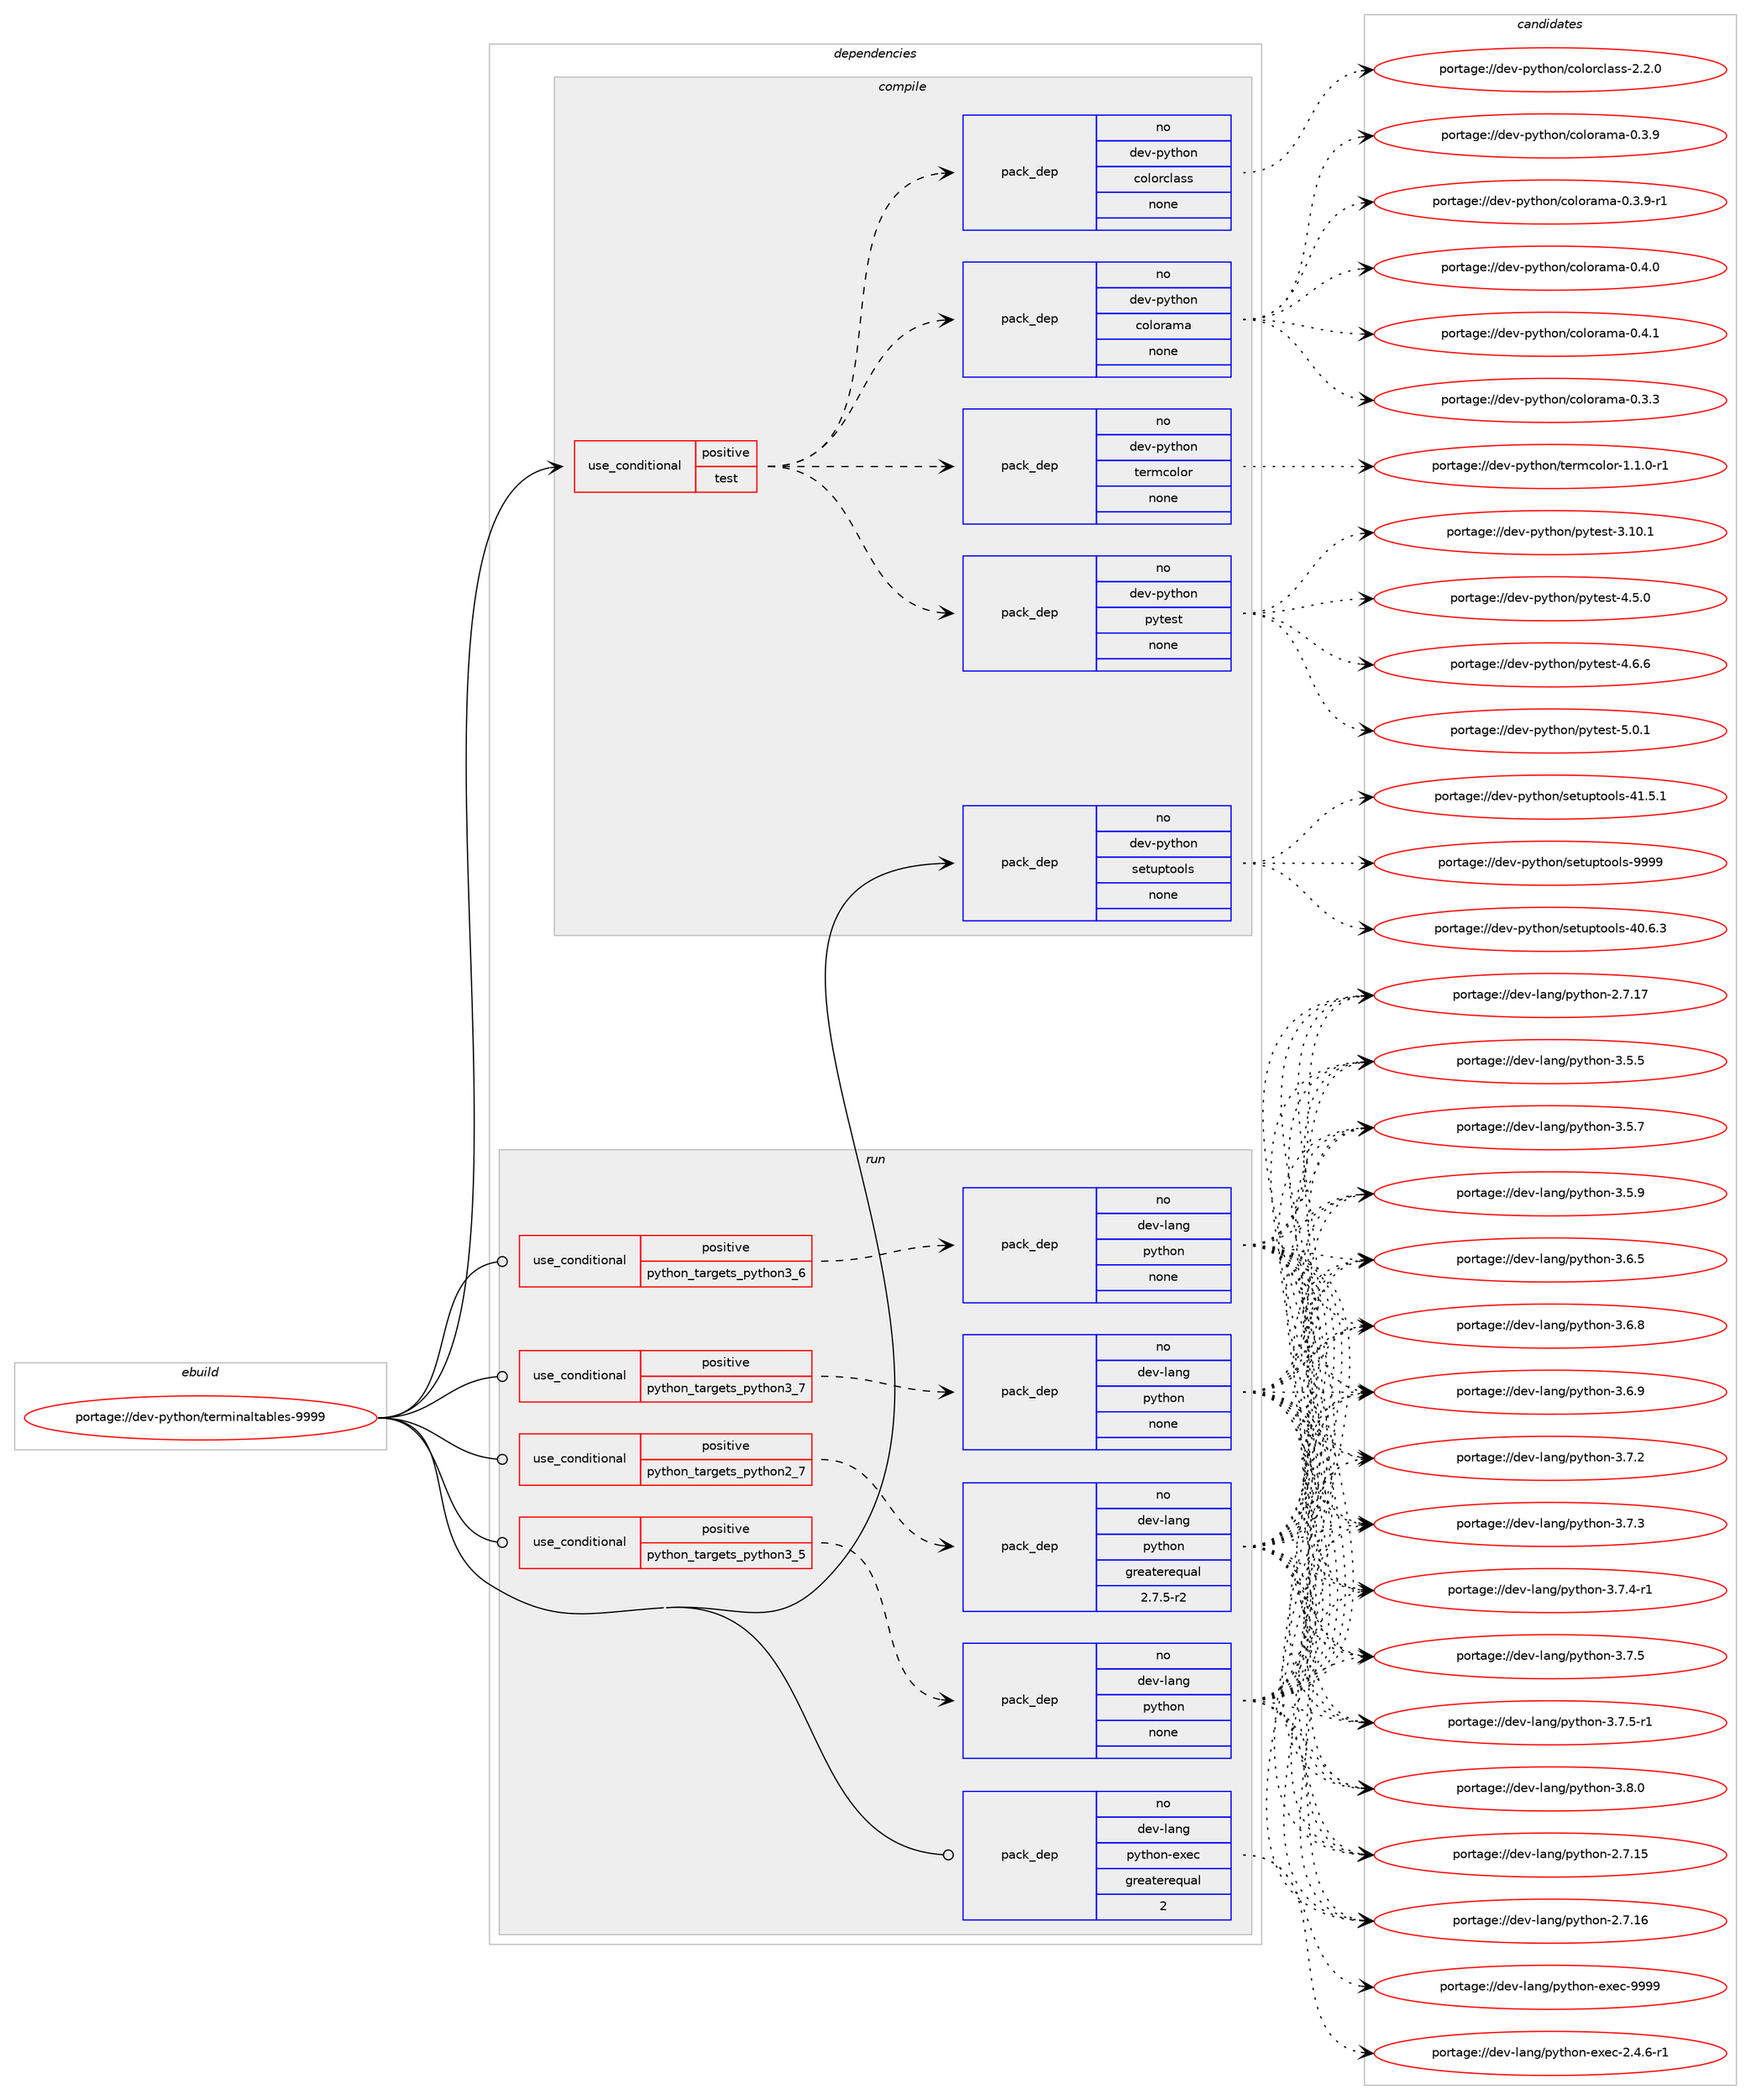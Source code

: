 digraph prolog {

# *************
# Graph options
# *************

newrank=true;
concentrate=true;
compound=true;
graph [rankdir=LR,fontname=Helvetica,fontsize=10,ranksep=1.5];#, ranksep=2.5, nodesep=0.2];
edge  [arrowhead=vee];
node  [fontname=Helvetica,fontsize=10];

# **********
# The ebuild
# **********

subgraph cluster_leftcol {
color=gray;
rank=same;
label=<<i>ebuild</i>>;
id [label="portage://dev-python/terminaltables-9999", color=red, width=4, href="../dev-python/terminaltables-9999.svg"];
}

# ****************
# The dependencies
# ****************

subgraph cluster_midcol {
color=gray;
label=<<i>dependencies</i>>;
subgraph cluster_compile {
fillcolor="#eeeeee";
style=filled;
label=<<i>compile</i>>;
subgraph cond39655 {
dependency175412 [label=<<TABLE BORDER="0" CELLBORDER="1" CELLSPACING="0" CELLPADDING="4"><TR><TD ROWSPAN="3" CELLPADDING="10">use_conditional</TD></TR><TR><TD>positive</TD></TR><TR><TD>test</TD></TR></TABLE>>, shape=none, color=red];
subgraph pack132353 {
dependency175413 [label=<<TABLE BORDER="0" CELLBORDER="1" CELLSPACING="0" CELLPADDING="4" WIDTH="220"><TR><TD ROWSPAN="6" CELLPADDING="30">pack_dep</TD></TR><TR><TD WIDTH="110">no</TD></TR><TR><TD>dev-python</TD></TR><TR><TD>colorama</TD></TR><TR><TD>none</TD></TR><TR><TD></TD></TR></TABLE>>, shape=none, color=blue];
}
dependency175412:e -> dependency175413:w [weight=20,style="dashed",arrowhead="vee"];
subgraph pack132354 {
dependency175414 [label=<<TABLE BORDER="0" CELLBORDER="1" CELLSPACING="0" CELLPADDING="4" WIDTH="220"><TR><TD ROWSPAN="6" CELLPADDING="30">pack_dep</TD></TR><TR><TD WIDTH="110">no</TD></TR><TR><TD>dev-python</TD></TR><TR><TD>colorclass</TD></TR><TR><TD>none</TD></TR><TR><TD></TD></TR></TABLE>>, shape=none, color=blue];
}
dependency175412:e -> dependency175414:w [weight=20,style="dashed",arrowhead="vee"];
subgraph pack132355 {
dependency175415 [label=<<TABLE BORDER="0" CELLBORDER="1" CELLSPACING="0" CELLPADDING="4" WIDTH="220"><TR><TD ROWSPAN="6" CELLPADDING="30">pack_dep</TD></TR><TR><TD WIDTH="110">no</TD></TR><TR><TD>dev-python</TD></TR><TR><TD>pytest</TD></TR><TR><TD>none</TD></TR><TR><TD></TD></TR></TABLE>>, shape=none, color=blue];
}
dependency175412:e -> dependency175415:w [weight=20,style="dashed",arrowhead="vee"];
subgraph pack132356 {
dependency175416 [label=<<TABLE BORDER="0" CELLBORDER="1" CELLSPACING="0" CELLPADDING="4" WIDTH="220"><TR><TD ROWSPAN="6" CELLPADDING="30">pack_dep</TD></TR><TR><TD WIDTH="110">no</TD></TR><TR><TD>dev-python</TD></TR><TR><TD>termcolor</TD></TR><TR><TD>none</TD></TR><TR><TD></TD></TR></TABLE>>, shape=none, color=blue];
}
dependency175412:e -> dependency175416:w [weight=20,style="dashed",arrowhead="vee"];
}
id:e -> dependency175412:w [weight=20,style="solid",arrowhead="vee"];
subgraph pack132357 {
dependency175417 [label=<<TABLE BORDER="0" CELLBORDER="1" CELLSPACING="0" CELLPADDING="4" WIDTH="220"><TR><TD ROWSPAN="6" CELLPADDING="30">pack_dep</TD></TR><TR><TD WIDTH="110">no</TD></TR><TR><TD>dev-python</TD></TR><TR><TD>setuptools</TD></TR><TR><TD>none</TD></TR><TR><TD></TD></TR></TABLE>>, shape=none, color=blue];
}
id:e -> dependency175417:w [weight=20,style="solid",arrowhead="vee"];
}
subgraph cluster_compileandrun {
fillcolor="#eeeeee";
style=filled;
label=<<i>compile and run</i>>;
}
subgraph cluster_run {
fillcolor="#eeeeee";
style=filled;
label=<<i>run</i>>;
subgraph cond39656 {
dependency175418 [label=<<TABLE BORDER="0" CELLBORDER="1" CELLSPACING="0" CELLPADDING="4"><TR><TD ROWSPAN="3" CELLPADDING="10">use_conditional</TD></TR><TR><TD>positive</TD></TR><TR><TD>python_targets_python2_7</TD></TR></TABLE>>, shape=none, color=red];
subgraph pack132358 {
dependency175419 [label=<<TABLE BORDER="0" CELLBORDER="1" CELLSPACING="0" CELLPADDING="4" WIDTH="220"><TR><TD ROWSPAN="6" CELLPADDING="30">pack_dep</TD></TR><TR><TD WIDTH="110">no</TD></TR><TR><TD>dev-lang</TD></TR><TR><TD>python</TD></TR><TR><TD>greaterequal</TD></TR><TR><TD>2.7.5-r2</TD></TR></TABLE>>, shape=none, color=blue];
}
dependency175418:e -> dependency175419:w [weight=20,style="dashed",arrowhead="vee"];
}
id:e -> dependency175418:w [weight=20,style="solid",arrowhead="odot"];
subgraph cond39657 {
dependency175420 [label=<<TABLE BORDER="0" CELLBORDER="1" CELLSPACING="0" CELLPADDING="4"><TR><TD ROWSPAN="3" CELLPADDING="10">use_conditional</TD></TR><TR><TD>positive</TD></TR><TR><TD>python_targets_python3_5</TD></TR></TABLE>>, shape=none, color=red];
subgraph pack132359 {
dependency175421 [label=<<TABLE BORDER="0" CELLBORDER="1" CELLSPACING="0" CELLPADDING="4" WIDTH="220"><TR><TD ROWSPAN="6" CELLPADDING="30">pack_dep</TD></TR><TR><TD WIDTH="110">no</TD></TR><TR><TD>dev-lang</TD></TR><TR><TD>python</TD></TR><TR><TD>none</TD></TR><TR><TD></TD></TR></TABLE>>, shape=none, color=blue];
}
dependency175420:e -> dependency175421:w [weight=20,style="dashed",arrowhead="vee"];
}
id:e -> dependency175420:w [weight=20,style="solid",arrowhead="odot"];
subgraph cond39658 {
dependency175422 [label=<<TABLE BORDER="0" CELLBORDER="1" CELLSPACING="0" CELLPADDING="4"><TR><TD ROWSPAN="3" CELLPADDING="10">use_conditional</TD></TR><TR><TD>positive</TD></TR><TR><TD>python_targets_python3_6</TD></TR></TABLE>>, shape=none, color=red];
subgraph pack132360 {
dependency175423 [label=<<TABLE BORDER="0" CELLBORDER="1" CELLSPACING="0" CELLPADDING="4" WIDTH="220"><TR><TD ROWSPAN="6" CELLPADDING="30">pack_dep</TD></TR><TR><TD WIDTH="110">no</TD></TR><TR><TD>dev-lang</TD></TR><TR><TD>python</TD></TR><TR><TD>none</TD></TR><TR><TD></TD></TR></TABLE>>, shape=none, color=blue];
}
dependency175422:e -> dependency175423:w [weight=20,style="dashed",arrowhead="vee"];
}
id:e -> dependency175422:w [weight=20,style="solid",arrowhead="odot"];
subgraph cond39659 {
dependency175424 [label=<<TABLE BORDER="0" CELLBORDER="1" CELLSPACING="0" CELLPADDING="4"><TR><TD ROWSPAN="3" CELLPADDING="10">use_conditional</TD></TR><TR><TD>positive</TD></TR><TR><TD>python_targets_python3_7</TD></TR></TABLE>>, shape=none, color=red];
subgraph pack132361 {
dependency175425 [label=<<TABLE BORDER="0" CELLBORDER="1" CELLSPACING="0" CELLPADDING="4" WIDTH="220"><TR><TD ROWSPAN="6" CELLPADDING="30">pack_dep</TD></TR><TR><TD WIDTH="110">no</TD></TR><TR><TD>dev-lang</TD></TR><TR><TD>python</TD></TR><TR><TD>none</TD></TR><TR><TD></TD></TR></TABLE>>, shape=none, color=blue];
}
dependency175424:e -> dependency175425:w [weight=20,style="dashed",arrowhead="vee"];
}
id:e -> dependency175424:w [weight=20,style="solid",arrowhead="odot"];
subgraph pack132362 {
dependency175426 [label=<<TABLE BORDER="0" CELLBORDER="1" CELLSPACING="0" CELLPADDING="4" WIDTH="220"><TR><TD ROWSPAN="6" CELLPADDING="30">pack_dep</TD></TR><TR><TD WIDTH="110">no</TD></TR><TR><TD>dev-lang</TD></TR><TR><TD>python-exec</TD></TR><TR><TD>greaterequal</TD></TR><TR><TD>2</TD></TR></TABLE>>, shape=none, color=blue];
}
id:e -> dependency175426:w [weight=20,style="solid",arrowhead="odot"];
}
}

# **************
# The candidates
# **************

subgraph cluster_choices {
rank=same;
color=gray;
label=<<i>candidates</i>>;

subgraph choice132353 {
color=black;
nodesep=1;
choiceportage1001011184511212111610411111047991111081111149710997454846514651 [label="portage://dev-python/colorama-0.3.3", color=red, width=4,href="../dev-python/colorama-0.3.3.svg"];
choiceportage1001011184511212111610411111047991111081111149710997454846514657 [label="portage://dev-python/colorama-0.3.9", color=red, width=4,href="../dev-python/colorama-0.3.9.svg"];
choiceportage10010111845112121116104111110479911110811111497109974548465146574511449 [label="portage://dev-python/colorama-0.3.9-r1", color=red, width=4,href="../dev-python/colorama-0.3.9-r1.svg"];
choiceportage1001011184511212111610411111047991111081111149710997454846524648 [label="portage://dev-python/colorama-0.4.0", color=red, width=4,href="../dev-python/colorama-0.4.0.svg"];
choiceportage1001011184511212111610411111047991111081111149710997454846524649 [label="portage://dev-python/colorama-0.4.1", color=red, width=4,href="../dev-python/colorama-0.4.1.svg"];
dependency175413:e -> choiceportage1001011184511212111610411111047991111081111149710997454846514651:w [style=dotted,weight="100"];
dependency175413:e -> choiceportage1001011184511212111610411111047991111081111149710997454846514657:w [style=dotted,weight="100"];
dependency175413:e -> choiceportage10010111845112121116104111110479911110811111497109974548465146574511449:w [style=dotted,weight="100"];
dependency175413:e -> choiceportage1001011184511212111610411111047991111081111149710997454846524648:w [style=dotted,weight="100"];
dependency175413:e -> choiceportage1001011184511212111610411111047991111081111149710997454846524649:w [style=dotted,weight="100"];
}
subgraph choice132354 {
color=black;
nodesep=1;
choiceportage1001011184511212111610411111047991111081111149910897115115455046504648 [label="portage://dev-python/colorclass-2.2.0", color=red, width=4,href="../dev-python/colorclass-2.2.0.svg"];
dependency175414:e -> choiceportage1001011184511212111610411111047991111081111149910897115115455046504648:w [style=dotted,weight="100"];
}
subgraph choice132355 {
color=black;
nodesep=1;
choiceportage100101118451121211161041111104711212111610111511645514649484649 [label="portage://dev-python/pytest-3.10.1", color=red, width=4,href="../dev-python/pytest-3.10.1.svg"];
choiceportage1001011184511212111610411111047112121116101115116455246534648 [label="portage://dev-python/pytest-4.5.0", color=red, width=4,href="../dev-python/pytest-4.5.0.svg"];
choiceportage1001011184511212111610411111047112121116101115116455246544654 [label="portage://dev-python/pytest-4.6.6", color=red, width=4,href="../dev-python/pytest-4.6.6.svg"];
choiceportage1001011184511212111610411111047112121116101115116455346484649 [label="portage://dev-python/pytest-5.0.1", color=red, width=4,href="../dev-python/pytest-5.0.1.svg"];
dependency175415:e -> choiceportage100101118451121211161041111104711212111610111511645514649484649:w [style=dotted,weight="100"];
dependency175415:e -> choiceportage1001011184511212111610411111047112121116101115116455246534648:w [style=dotted,weight="100"];
dependency175415:e -> choiceportage1001011184511212111610411111047112121116101115116455246544654:w [style=dotted,weight="100"];
dependency175415:e -> choiceportage1001011184511212111610411111047112121116101115116455346484649:w [style=dotted,weight="100"];
}
subgraph choice132356 {
color=black;
nodesep=1;
choiceportage1001011184511212111610411111047116101114109991111081111144549464946484511449 [label="portage://dev-python/termcolor-1.1.0-r1", color=red, width=4,href="../dev-python/termcolor-1.1.0-r1.svg"];
dependency175416:e -> choiceportage1001011184511212111610411111047116101114109991111081111144549464946484511449:w [style=dotted,weight="100"];
}
subgraph choice132357 {
color=black;
nodesep=1;
choiceportage100101118451121211161041111104711510111611711211611111110811545524846544651 [label="portage://dev-python/setuptools-40.6.3", color=red, width=4,href="../dev-python/setuptools-40.6.3.svg"];
choiceportage100101118451121211161041111104711510111611711211611111110811545524946534649 [label="portage://dev-python/setuptools-41.5.1", color=red, width=4,href="../dev-python/setuptools-41.5.1.svg"];
choiceportage10010111845112121116104111110471151011161171121161111111081154557575757 [label="portage://dev-python/setuptools-9999", color=red, width=4,href="../dev-python/setuptools-9999.svg"];
dependency175417:e -> choiceportage100101118451121211161041111104711510111611711211611111110811545524846544651:w [style=dotted,weight="100"];
dependency175417:e -> choiceportage100101118451121211161041111104711510111611711211611111110811545524946534649:w [style=dotted,weight="100"];
dependency175417:e -> choiceportage10010111845112121116104111110471151011161171121161111111081154557575757:w [style=dotted,weight="100"];
}
subgraph choice132358 {
color=black;
nodesep=1;
choiceportage10010111845108971101034711212111610411111045504655464953 [label="portage://dev-lang/python-2.7.15", color=red, width=4,href="../dev-lang/python-2.7.15.svg"];
choiceportage10010111845108971101034711212111610411111045504655464954 [label="portage://dev-lang/python-2.7.16", color=red, width=4,href="../dev-lang/python-2.7.16.svg"];
choiceportage10010111845108971101034711212111610411111045504655464955 [label="portage://dev-lang/python-2.7.17", color=red, width=4,href="../dev-lang/python-2.7.17.svg"];
choiceportage100101118451089711010347112121116104111110455146534653 [label="portage://dev-lang/python-3.5.5", color=red, width=4,href="../dev-lang/python-3.5.5.svg"];
choiceportage100101118451089711010347112121116104111110455146534655 [label="portage://dev-lang/python-3.5.7", color=red, width=4,href="../dev-lang/python-3.5.7.svg"];
choiceportage100101118451089711010347112121116104111110455146534657 [label="portage://dev-lang/python-3.5.9", color=red, width=4,href="../dev-lang/python-3.5.9.svg"];
choiceportage100101118451089711010347112121116104111110455146544653 [label="portage://dev-lang/python-3.6.5", color=red, width=4,href="../dev-lang/python-3.6.5.svg"];
choiceportage100101118451089711010347112121116104111110455146544656 [label="portage://dev-lang/python-3.6.8", color=red, width=4,href="../dev-lang/python-3.6.8.svg"];
choiceportage100101118451089711010347112121116104111110455146544657 [label="portage://dev-lang/python-3.6.9", color=red, width=4,href="../dev-lang/python-3.6.9.svg"];
choiceportage100101118451089711010347112121116104111110455146554650 [label="portage://dev-lang/python-3.7.2", color=red, width=4,href="../dev-lang/python-3.7.2.svg"];
choiceportage100101118451089711010347112121116104111110455146554651 [label="portage://dev-lang/python-3.7.3", color=red, width=4,href="../dev-lang/python-3.7.3.svg"];
choiceportage1001011184510897110103471121211161041111104551465546524511449 [label="portage://dev-lang/python-3.7.4-r1", color=red, width=4,href="../dev-lang/python-3.7.4-r1.svg"];
choiceportage100101118451089711010347112121116104111110455146554653 [label="portage://dev-lang/python-3.7.5", color=red, width=4,href="../dev-lang/python-3.7.5.svg"];
choiceportage1001011184510897110103471121211161041111104551465546534511449 [label="portage://dev-lang/python-3.7.5-r1", color=red, width=4,href="../dev-lang/python-3.7.5-r1.svg"];
choiceportage100101118451089711010347112121116104111110455146564648 [label="portage://dev-lang/python-3.8.0", color=red, width=4,href="../dev-lang/python-3.8.0.svg"];
dependency175419:e -> choiceportage10010111845108971101034711212111610411111045504655464953:w [style=dotted,weight="100"];
dependency175419:e -> choiceportage10010111845108971101034711212111610411111045504655464954:w [style=dotted,weight="100"];
dependency175419:e -> choiceportage10010111845108971101034711212111610411111045504655464955:w [style=dotted,weight="100"];
dependency175419:e -> choiceportage100101118451089711010347112121116104111110455146534653:w [style=dotted,weight="100"];
dependency175419:e -> choiceportage100101118451089711010347112121116104111110455146534655:w [style=dotted,weight="100"];
dependency175419:e -> choiceportage100101118451089711010347112121116104111110455146534657:w [style=dotted,weight="100"];
dependency175419:e -> choiceportage100101118451089711010347112121116104111110455146544653:w [style=dotted,weight="100"];
dependency175419:e -> choiceportage100101118451089711010347112121116104111110455146544656:w [style=dotted,weight="100"];
dependency175419:e -> choiceportage100101118451089711010347112121116104111110455146544657:w [style=dotted,weight="100"];
dependency175419:e -> choiceportage100101118451089711010347112121116104111110455146554650:w [style=dotted,weight="100"];
dependency175419:e -> choiceportage100101118451089711010347112121116104111110455146554651:w [style=dotted,weight="100"];
dependency175419:e -> choiceportage1001011184510897110103471121211161041111104551465546524511449:w [style=dotted,weight="100"];
dependency175419:e -> choiceportage100101118451089711010347112121116104111110455146554653:w [style=dotted,weight="100"];
dependency175419:e -> choiceportage1001011184510897110103471121211161041111104551465546534511449:w [style=dotted,weight="100"];
dependency175419:e -> choiceportage100101118451089711010347112121116104111110455146564648:w [style=dotted,weight="100"];
}
subgraph choice132359 {
color=black;
nodesep=1;
choiceportage10010111845108971101034711212111610411111045504655464953 [label="portage://dev-lang/python-2.7.15", color=red, width=4,href="../dev-lang/python-2.7.15.svg"];
choiceportage10010111845108971101034711212111610411111045504655464954 [label="portage://dev-lang/python-2.7.16", color=red, width=4,href="../dev-lang/python-2.7.16.svg"];
choiceportage10010111845108971101034711212111610411111045504655464955 [label="portage://dev-lang/python-2.7.17", color=red, width=4,href="../dev-lang/python-2.7.17.svg"];
choiceportage100101118451089711010347112121116104111110455146534653 [label="portage://dev-lang/python-3.5.5", color=red, width=4,href="../dev-lang/python-3.5.5.svg"];
choiceportage100101118451089711010347112121116104111110455146534655 [label="portage://dev-lang/python-3.5.7", color=red, width=4,href="../dev-lang/python-3.5.7.svg"];
choiceportage100101118451089711010347112121116104111110455146534657 [label="portage://dev-lang/python-3.5.9", color=red, width=4,href="../dev-lang/python-3.5.9.svg"];
choiceportage100101118451089711010347112121116104111110455146544653 [label="portage://dev-lang/python-3.6.5", color=red, width=4,href="../dev-lang/python-3.6.5.svg"];
choiceportage100101118451089711010347112121116104111110455146544656 [label="portage://dev-lang/python-3.6.8", color=red, width=4,href="../dev-lang/python-3.6.8.svg"];
choiceportage100101118451089711010347112121116104111110455146544657 [label="portage://dev-lang/python-3.6.9", color=red, width=4,href="../dev-lang/python-3.6.9.svg"];
choiceportage100101118451089711010347112121116104111110455146554650 [label="portage://dev-lang/python-3.7.2", color=red, width=4,href="../dev-lang/python-3.7.2.svg"];
choiceportage100101118451089711010347112121116104111110455146554651 [label="portage://dev-lang/python-3.7.3", color=red, width=4,href="../dev-lang/python-3.7.3.svg"];
choiceportage1001011184510897110103471121211161041111104551465546524511449 [label="portage://dev-lang/python-3.7.4-r1", color=red, width=4,href="../dev-lang/python-3.7.4-r1.svg"];
choiceportage100101118451089711010347112121116104111110455146554653 [label="portage://dev-lang/python-3.7.5", color=red, width=4,href="../dev-lang/python-3.7.5.svg"];
choiceportage1001011184510897110103471121211161041111104551465546534511449 [label="portage://dev-lang/python-3.7.5-r1", color=red, width=4,href="../dev-lang/python-3.7.5-r1.svg"];
choiceportage100101118451089711010347112121116104111110455146564648 [label="portage://dev-lang/python-3.8.0", color=red, width=4,href="../dev-lang/python-3.8.0.svg"];
dependency175421:e -> choiceportage10010111845108971101034711212111610411111045504655464953:w [style=dotted,weight="100"];
dependency175421:e -> choiceportage10010111845108971101034711212111610411111045504655464954:w [style=dotted,weight="100"];
dependency175421:e -> choiceportage10010111845108971101034711212111610411111045504655464955:w [style=dotted,weight="100"];
dependency175421:e -> choiceportage100101118451089711010347112121116104111110455146534653:w [style=dotted,weight="100"];
dependency175421:e -> choiceportage100101118451089711010347112121116104111110455146534655:w [style=dotted,weight="100"];
dependency175421:e -> choiceportage100101118451089711010347112121116104111110455146534657:w [style=dotted,weight="100"];
dependency175421:e -> choiceportage100101118451089711010347112121116104111110455146544653:w [style=dotted,weight="100"];
dependency175421:e -> choiceportage100101118451089711010347112121116104111110455146544656:w [style=dotted,weight="100"];
dependency175421:e -> choiceportage100101118451089711010347112121116104111110455146544657:w [style=dotted,weight="100"];
dependency175421:e -> choiceportage100101118451089711010347112121116104111110455146554650:w [style=dotted,weight="100"];
dependency175421:e -> choiceportage100101118451089711010347112121116104111110455146554651:w [style=dotted,weight="100"];
dependency175421:e -> choiceportage1001011184510897110103471121211161041111104551465546524511449:w [style=dotted,weight="100"];
dependency175421:e -> choiceportage100101118451089711010347112121116104111110455146554653:w [style=dotted,weight="100"];
dependency175421:e -> choiceportage1001011184510897110103471121211161041111104551465546534511449:w [style=dotted,weight="100"];
dependency175421:e -> choiceportage100101118451089711010347112121116104111110455146564648:w [style=dotted,weight="100"];
}
subgraph choice132360 {
color=black;
nodesep=1;
choiceportage10010111845108971101034711212111610411111045504655464953 [label="portage://dev-lang/python-2.7.15", color=red, width=4,href="../dev-lang/python-2.7.15.svg"];
choiceportage10010111845108971101034711212111610411111045504655464954 [label="portage://dev-lang/python-2.7.16", color=red, width=4,href="../dev-lang/python-2.7.16.svg"];
choiceportage10010111845108971101034711212111610411111045504655464955 [label="portage://dev-lang/python-2.7.17", color=red, width=4,href="../dev-lang/python-2.7.17.svg"];
choiceportage100101118451089711010347112121116104111110455146534653 [label="portage://dev-lang/python-3.5.5", color=red, width=4,href="../dev-lang/python-3.5.5.svg"];
choiceportage100101118451089711010347112121116104111110455146534655 [label="portage://dev-lang/python-3.5.7", color=red, width=4,href="../dev-lang/python-3.5.7.svg"];
choiceportage100101118451089711010347112121116104111110455146534657 [label="portage://dev-lang/python-3.5.9", color=red, width=4,href="../dev-lang/python-3.5.9.svg"];
choiceportage100101118451089711010347112121116104111110455146544653 [label="portage://dev-lang/python-3.6.5", color=red, width=4,href="../dev-lang/python-3.6.5.svg"];
choiceportage100101118451089711010347112121116104111110455146544656 [label="portage://dev-lang/python-3.6.8", color=red, width=4,href="../dev-lang/python-3.6.8.svg"];
choiceportage100101118451089711010347112121116104111110455146544657 [label="portage://dev-lang/python-3.6.9", color=red, width=4,href="../dev-lang/python-3.6.9.svg"];
choiceportage100101118451089711010347112121116104111110455146554650 [label="portage://dev-lang/python-3.7.2", color=red, width=4,href="../dev-lang/python-3.7.2.svg"];
choiceportage100101118451089711010347112121116104111110455146554651 [label="portage://dev-lang/python-3.7.3", color=red, width=4,href="../dev-lang/python-3.7.3.svg"];
choiceportage1001011184510897110103471121211161041111104551465546524511449 [label="portage://dev-lang/python-3.7.4-r1", color=red, width=4,href="../dev-lang/python-3.7.4-r1.svg"];
choiceportage100101118451089711010347112121116104111110455146554653 [label="portage://dev-lang/python-3.7.5", color=red, width=4,href="../dev-lang/python-3.7.5.svg"];
choiceportage1001011184510897110103471121211161041111104551465546534511449 [label="portage://dev-lang/python-3.7.5-r1", color=red, width=4,href="../dev-lang/python-3.7.5-r1.svg"];
choiceportage100101118451089711010347112121116104111110455146564648 [label="portage://dev-lang/python-3.8.0", color=red, width=4,href="../dev-lang/python-3.8.0.svg"];
dependency175423:e -> choiceportage10010111845108971101034711212111610411111045504655464953:w [style=dotted,weight="100"];
dependency175423:e -> choiceportage10010111845108971101034711212111610411111045504655464954:w [style=dotted,weight="100"];
dependency175423:e -> choiceportage10010111845108971101034711212111610411111045504655464955:w [style=dotted,weight="100"];
dependency175423:e -> choiceportage100101118451089711010347112121116104111110455146534653:w [style=dotted,weight="100"];
dependency175423:e -> choiceportage100101118451089711010347112121116104111110455146534655:w [style=dotted,weight="100"];
dependency175423:e -> choiceportage100101118451089711010347112121116104111110455146534657:w [style=dotted,weight="100"];
dependency175423:e -> choiceportage100101118451089711010347112121116104111110455146544653:w [style=dotted,weight="100"];
dependency175423:e -> choiceportage100101118451089711010347112121116104111110455146544656:w [style=dotted,weight="100"];
dependency175423:e -> choiceportage100101118451089711010347112121116104111110455146544657:w [style=dotted,weight="100"];
dependency175423:e -> choiceportage100101118451089711010347112121116104111110455146554650:w [style=dotted,weight="100"];
dependency175423:e -> choiceportage100101118451089711010347112121116104111110455146554651:w [style=dotted,weight="100"];
dependency175423:e -> choiceportage1001011184510897110103471121211161041111104551465546524511449:w [style=dotted,weight="100"];
dependency175423:e -> choiceportage100101118451089711010347112121116104111110455146554653:w [style=dotted,weight="100"];
dependency175423:e -> choiceportage1001011184510897110103471121211161041111104551465546534511449:w [style=dotted,weight="100"];
dependency175423:e -> choiceportage100101118451089711010347112121116104111110455146564648:w [style=dotted,weight="100"];
}
subgraph choice132361 {
color=black;
nodesep=1;
choiceportage10010111845108971101034711212111610411111045504655464953 [label="portage://dev-lang/python-2.7.15", color=red, width=4,href="../dev-lang/python-2.7.15.svg"];
choiceportage10010111845108971101034711212111610411111045504655464954 [label="portage://dev-lang/python-2.7.16", color=red, width=4,href="../dev-lang/python-2.7.16.svg"];
choiceportage10010111845108971101034711212111610411111045504655464955 [label="portage://dev-lang/python-2.7.17", color=red, width=4,href="../dev-lang/python-2.7.17.svg"];
choiceportage100101118451089711010347112121116104111110455146534653 [label="portage://dev-lang/python-3.5.5", color=red, width=4,href="../dev-lang/python-3.5.5.svg"];
choiceportage100101118451089711010347112121116104111110455146534655 [label="portage://dev-lang/python-3.5.7", color=red, width=4,href="../dev-lang/python-3.5.7.svg"];
choiceportage100101118451089711010347112121116104111110455146534657 [label="portage://dev-lang/python-3.5.9", color=red, width=4,href="../dev-lang/python-3.5.9.svg"];
choiceportage100101118451089711010347112121116104111110455146544653 [label="portage://dev-lang/python-3.6.5", color=red, width=4,href="../dev-lang/python-3.6.5.svg"];
choiceportage100101118451089711010347112121116104111110455146544656 [label="portage://dev-lang/python-3.6.8", color=red, width=4,href="../dev-lang/python-3.6.8.svg"];
choiceportage100101118451089711010347112121116104111110455146544657 [label="portage://dev-lang/python-3.6.9", color=red, width=4,href="../dev-lang/python-3.6.9.svg"];
choiceportage100101118451089711010347112121116104111110455146554650 [label="portage://dev-lang/python-3.7.2", color=red, width=4,href="../dev-lang/python-3.7.2.svg"];
choiceportage100101118451089711010347112121116104111110455146554651 [label="portage://dev-lang/python-3.7.3", color=red, width=4,href="../dev-lang/python-3.7.3.svg"];
choiceportage1001011184510897110103471121211161041111104551465546524511449 [label="portage://dev-lang/python-3.7.4-r1", color=red, width=4,href="../dev-lang/python-3.7.4-r1.svg"];
choiceportage100101118451089711010347112121116104111110455146554653 [label="portage://dev-lang/python-3.7.5", color=red, width=4,href="../dev-lang/python-3.7.5.svg"];
choiceportage1001011184510897110103471121211161041111104551465546534511449 [label="portage://dev-lang/python-3.7.5-r1", color=red, width=4,href="../dev-lang/python-3.7.5-r1.svg"];
choiceportage100101118451089711010347112121116104111110455146564648 [label="portage://dev-lang/python-3.8.0", color=red, width=4,href="../dev-lang/python-3.8.0.svg"];
dependency175425:e -> choiceportage10010111845108971101034711212111610411111045504655464953:w [style=dotted,weight="100"];
dependency175425:e -> choiceportage10010111845108971101034711212111610411111045504655464954:w [style=dotted,weight="100"];
dependency175425:e -> choiceportage10010111845108971101034711212111610411111045504655464955:w [style=dotted,weight="100"];
dependency175425:e -> choiceportage100101118451089711010347112121116104111110455146534653:w [style=dotted,weight="100"];
dependency175425:e -> choiceportage100101118451089711010347112121116104111110455146534655:w [style=dotted,weight="100"];
dependency175425:e -> choiceportage100101118451089711010347112121116104111110455146534657:w [style=dotted,weight="100"];
dependency175425:e -> choiceportage100101118451089711010347112121116104111110455146544653:w [style=dotted,weight="100"];
dependency175425:e -> choiceportage100101118451089711010347112121116104111110455146544656:w [style=dotted,weight="100"];
dependency175425:e -> choiceportage100101118451089711010347112121116104111110455146544657:w [style=dotted,weight="100"];
dependency175425:e -> choiceportage100101118451089711010347112121116104111110455146554650:w [style=dotted,weight="100"];
dependency175425:e -> choiceportage100101118451089711010347112121116104111110455146554651:w [style=dotted,weight="100"];
dependency175425:e -> choiceportage1001011184510897110103471121211161041111104551465546524511449:w [style=dotted,weight="100"];
dependency175425:e -> choiceportage100101118451089711010347112121116104111110455146554653:w [style=dotted,weight="100"];
dependency175425:e -> choiceportage1001011184510897110103471121211161041111104551465546534511449:w [style=dotted,weight="100"];
dependency175425:e -> choiceportage100101118451089711010347112121116104111110455146564648:w [style=dotted,weight="100"];
}
subgraph choice132362 {
color=black;
nodesep=1;
choiceportage10010111845108971101034711212111610411111045101120101994550465246544511449 [label="portage://dev-lang/python-exec-2.4.6-r1", color=red, width=4,href="../dev-lang/python-exec-2.4.6-r1.svg"];
choiceportage10010111845108971101034711212111610411111045101120101994557575757 [label="portage://dev-lang/python-exec-9999", color=red, width=4,href="../dev-lang/python-exec-9999.svg"];
dependency175426:e -> choiceportage10010111845108971101034711212111610411111045101120101994550465246544511449:w [style=dotted,weight="100"];
dependency175426:e -> choiceportage10010111845108971101034711212111610411111045101120101994557575757:w [style=dotted,weight="100"];
}
}

}
